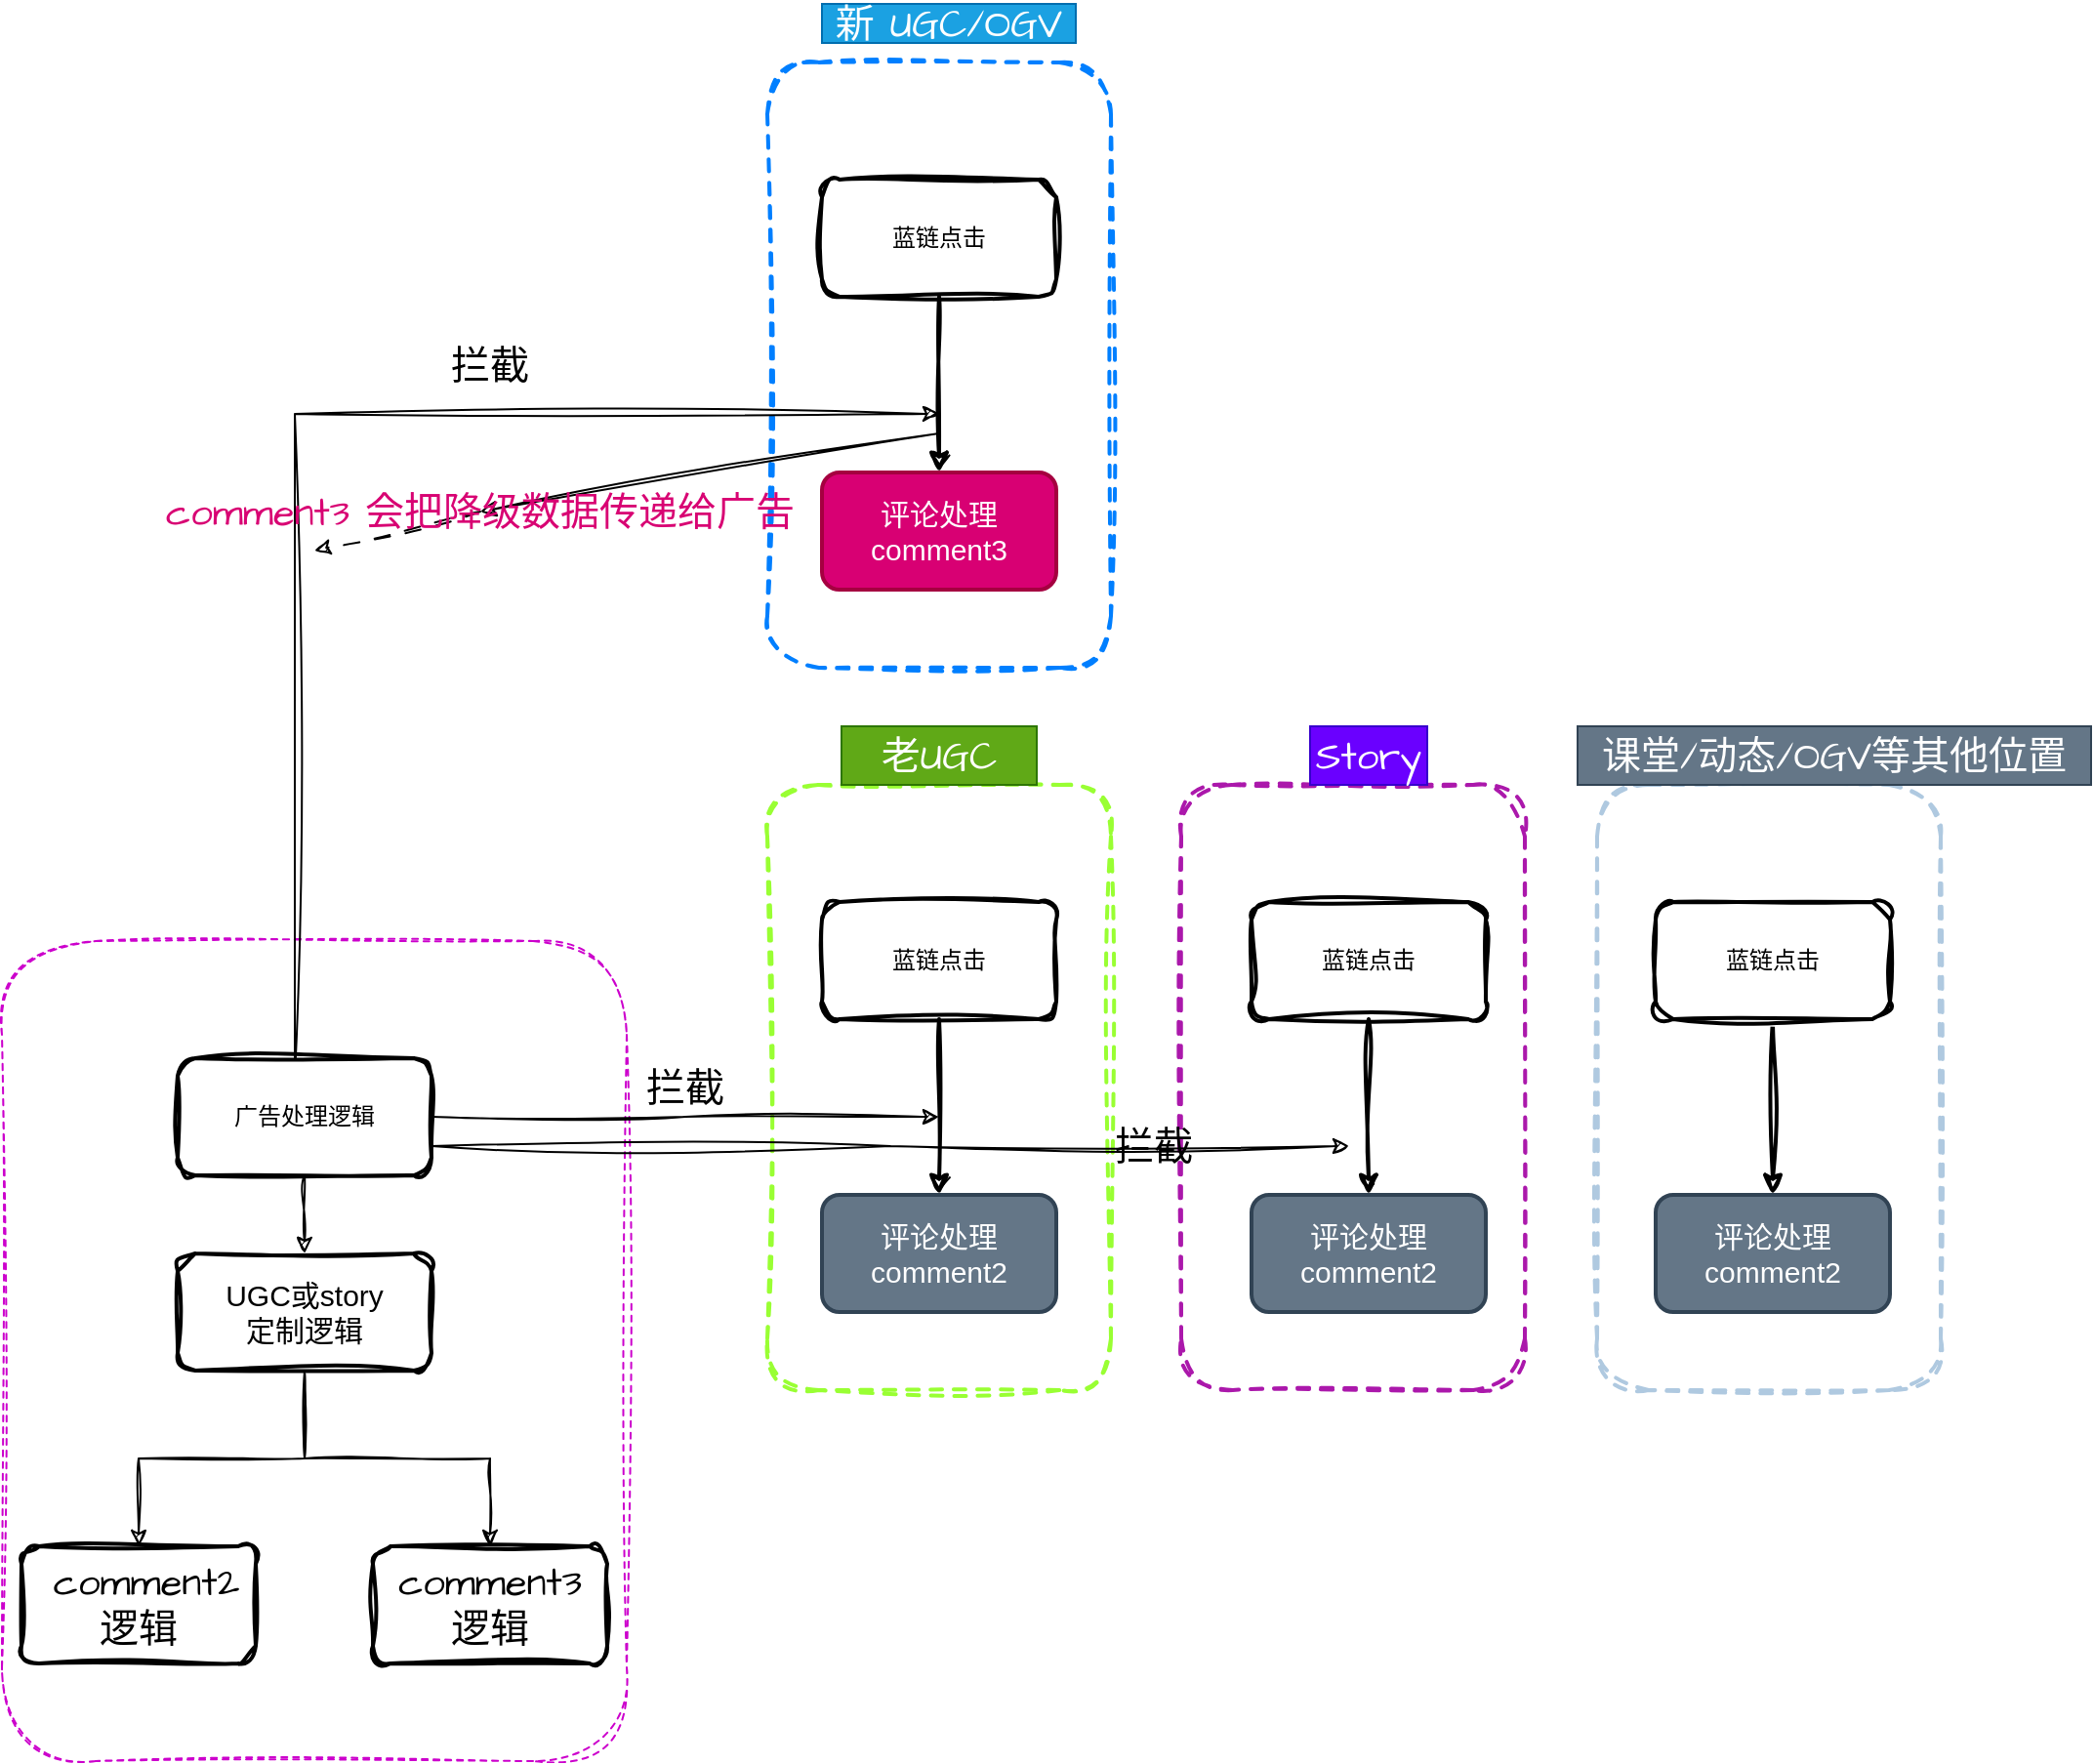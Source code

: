 <mxfile version="21.6.6" type="github">
  <diagram name="第 1 页" id="EJpIy6WwYR829z6PKshJ">
    <mxGraphModel dx="1877" dy="675" grid="1" gridSize="10" guides="1" tooltips="1" connect="1" arrows="1" fold="1" page="1" pageScale="1" pageWidth="827" pageHeight="1169" math="0" shadow="0">
      <root>
        <mxCell id="0" />
        <mxCell id="1" parent="0" />
        <mxCell id="4gePuPY9rPbvEs7QP21I-81" value="" style="rounded=1;whiteSpace=wrap;html=1;sketch=1;hachureGap=4;jiggle=2;curveFitting=1;fontFamily=Architects Daughter;fontSource=https%3A%2F%2Ffonts.googleapis.com%2Fcss%3Ffamily%3DArchitects%2BDaughter;fontSize=20;strokeColor=#CC00CC;dashed=1;" parent="1" vertex="1">
          <mxGeometry x="-690" y="630" width="320" height="420" as="geometry" />
        </mxCell>
        <mxCell id="4gePuPY9rPbvEs7QP21I-58" value="" style="rounded=1;whiteSpace=wrap;html=1;strokeColor=#007FFF;strokeWidth=2;fontFamily=Helvetica;fontSize=12;fontColor=default;fillColor=default;dashed=1;sketch=1;curveFitting=1;jiggle=2;" parent="1" vertex="1">
          <mxGeometry x="-298" y="180" width="176" height="310" as="geometry" />
        </mxCell>
        <mxCell id="4gePuPY9rPbvEs7QP21I-46" value="" style="rounded=1;whiteSpace=wrap;html=1;strokeColor=#AFC9E0;strokeWidth=2;fontFamily=Helvetica;fontSize=12;fontColor=default;fillColor=default;dashed=1;sketch=1;curveFitting=1;jiggle=2;" parent="1" vertex="1">
          <mxGeometry x="127" y="550" width="176" height="310" as="geometry" />
        </mxCell>
        <mxCell id="4gePuPY9rPbvEs7QP21I-45" value="" style="rounded=1;whiteSpace=wrap;html=1;strokeColor=#AB18AB;strokeWidth=2;fontFamily=Helvetica;fontSize=12;fontColor=default;fillColor=default;dashed=1;sketch=1;curveFitting=1;jiggle=2;" parent="1" vertex="1">
          <mxGeometry x="-86" y="550" width="176" height="310" as="geometry" />
        </mxCell>
        <mxCell id="4gePuPY9rPbvEs7QP21I-42" value="" style="rounded=1;whiteSpace=wrap;html=1;strokeColor=#99FF33;strokeWidth=2;fontFamily=Helvetica;fontSize=12;fontColor=default;fillColor=default;dashed=1;sketch=1;curveFitting=1;jiggle=2;" parent="1" vertex="1">
          <mxGeometry x="-298" y="550" width="176" height="310" as="geometry" />
        </mxCell>
        <mxCell id="4gePuPY9rPbvEs7QP21I-33" value="" style="edgeStyle=orthogonalEdgeStyle;shape=connector;rounded=0;orthogonalLoop=1;jettySize=auto;html=1;labelBackgroundColor=default;strokeColor=default;strokeWidth=2;fontFamily=Helvetica;fontSize=12;fontColor=default;endArrow=classic;sketch=1;curveFitting=1;jiggle=2;" parent="1" source="4gePuPY9rPbvEs7QP21I-31" target="4gePuPY9rPbvEs7QP21I-38" edge="1">
          <mxGeometry relative="1" as="geometry">
            <mxPoint x="-210" y="750" as="targetPoint" />
          </mxGeometry>
        </mxCell>
        <mxCell id="4gePuPY9rPbvEs7QP21I-31" value="蓝链点击" style="rounded=1;whiteSpace=wrap;html=1;strokeColor=default;strokeWidth=2;fontFamily=Helvetica;fontSize=12;fontColor=default;fillColor=default;sketch=1;curveFitting=1;jiggle=2;" parent="1" vertex="1">
          <mxGeometry x="-270" y="610" width="120" height="60" as="geometry" />
        </mxCell>
        <mxCell id="4gePuPY9rPbvEs7QP21I-34" value="" style="edgeStyle=orthogonalEdgeStyle;shape=connector;rounded=0;orthogonalLoop=1;jettySize=auto;html=1;labelBackgroundColor=default;strokeColor=default;strokeWidth=2;fontFamily=Helvetica;fontSize=12;fontColor=default;endArrow=classic;sketch=1;curveFitting=1;jiggle=2;entryX=0.5;entryY=0;entryDx=0;entryDy=0;" parent="1" source="4gePuPY9rPbvEs7QP21I-35" target="4gePuPY9rPbvEs7QP21I-39" edge="1">
          <mxGeometry relative="1" as="geometry">
            <mxPoint x="10" y="750" as="targetPoint" />
          </mxGeometry>
        </mxCell>
        <mxCell id="4gePuPY9rPbvEs7QP21I-35" value="蓝链点击" style="rounded=1;whiteSpace=wrap;html=1;strokeColor=default;strokeWidth=2;fontFamily=Helvetica;fontSize=12;fontColor=default;fillColor=default;sketch=1;curveFitting=1;jiggle=2;" parent="1" vertex="1">
          <mxGeometry x="-50" y="610" width="120" height="60" as="geometry" />
        </mxCell>
        <mxCell id="4gePuPY9rPbvEs7QP21I-36" value="" style="edgeStyle=orthogonalEdgeStyle;shape=connector;rounded=0;orthogonalLoop=1;jettySize=auto;html=1;labelBackgroundColor=default;strokeColor=default;strokeWidth=2;fontFamily=Helvetica;fontSize=12;fontColor=default;endArrow=classic;sketch=1;curveFitting=1;jiggle=2;entryX=0.5;entryY=0;entryDx=0;entryDy=0;" parent="1" source="4gePuPY9rPbvEs7QP21I-37" target="4gePuPY9rPbvEs7QP21I-40" edge="1">
          <mxGeometry relative="1" as="geometry">
            <mxPoint x="217" y="750" as="targetPoint" />
          </mxGeometry>
        </mxCell>
        <mxCell id="4gePuPY9rPbvEs7QP21I-37" value="蓝链点击" style="rounded=1;whiteSpace=wrap;html=1;strokeColor=default;strokeWidth=2;fontFamily=Helvetica;fontSize=12;fontColor=default;fillColor=default;sketch=1;curveFitting=1;jiggle=2;" parent="1" vertex="1">
          <mxGeometry x="157" y="610" width="120" height="60" as="geometry" />
        </mxCell>
        <mxCell id="4gePuPY9rPbvEs7QP21I-38" value="&lt;font style=&quot;font-size: 15px;&quot;&gt;评论处理&lt;br&gt;comment2&lt;/font&gt;" style="rounded=1;whiteSpace=wrap;html=1;strokeColor=#314354;strokeWidth=2;fontFamily=Helvetica;fontSize=12;fontColor=#ffffff;fillColor=#647687;" parent="1" vertex="1">
          <mxGeometry x="-270" y="760" width="120" height="60" as="geometry" />
        </mxCell>
        <mxCell id="4gePuPY9rPbvEs7QP21I-39" value="&lt;font style=&quot;font-size: 15px;&quot;&gt;评论处理&lt;br&gt;comment2&lt;/font&gt;" style="rounded=1;whiteSpace=wrap;html=1;strokeColor=#314354;strokeWidth=2;fontFamily=Helvetica;fontSize=12;fontColor=#ffffff;fillColor=#647687;" parent="1" vertex="1">
          <mxGeometry x="-50" y="760" width="120" height="60" as="geometry" />
        </mxCell>
        <mxCell id="4gePuPY9rPbvEs7QP21I-40" value="&lt;font style=&quot;font-size: 15px;&quot;&gt;评论处理&lt;br&gt;comment2&lt;/font&gt;" style="rounded=1;whiteSpace=wrap;html=1;strokeColor=#314354;strokeWidth=2;fontFamily=Helvetica;fontSize=12;fontColor=#ffffff;fillColor=#647687;" parent="1" vertex="1">
          <mxGeometry x="157" y="760" width="120" height="60" as="geometry" />
        </mxCell>
        <mxCell id="4gePuPY9rPbvEs7QP21I-50" style="edgeStyle=orthogonalEdgeStyle;rounded=0;sketch=1;hachureGap=4;jiggle=2;curveFitting=1;orthogonalLoop=1;jettySize=auto;html=1;fontFamily=Architects Daughter;fontSource=https%3A%2F%2Ffonts.googleapis.com%2Fcss%3Ffamily%3DArchitects%2BDaughter;fontSize=16;" parent="1" source="4gePuPY9rPbvEs7QP21I-41" edge="1">
          <mxGeometry relative="1" as="geometry">
            <mxPoint x="-210" y="720" as="targetPoint" />
          </mxGeometry>
        </mxCell>
        <mxCell id="4gePuPY9rPbvEs7QP21I-52" style="edgeStyle=orthogonalEdgeStyle;rounded=0;sketch=1;hachureGap=4;jiggle=2;curveFitting=1;orthogonalLoop=1;jettySize=auto;html=1;fontFamily=Architects Daughter;fontSource=https%3A%2F%2Ffonts.googleapis.com%2Fcss%3Ffamily%3DArchitects%2BDaughter;fontSize=16;exitX=1;exitY=0.75;exitDx=0;exitDy=0;" parent="1" source="4gePuPY9rPbvEs7QP21I-41" edge="1">
          <mxGeometry relative="1" as="geometry">
            <mxPoint y="735" as="targetPoint" />
            <mxPoint x="-440" y="770" as="sourcePoint" />
          </mxGeometry>
        </mxCell>
        <mxCell id="4gePuPY9rPbvEs7QP21I-69" style="edgeStyle=orthogonalEdgeStyle;rounded=0;sketch=1;hachureGap=4;jiggle=2;curveFitting=1;orthogonalLoop=1;jettySize=auto;html=1;fontFamily=Architects Daughter;fontSource=https%3A%2F%2Ffonts.googleapis.com%2Fcss%3Ffamily%3DArchitects%2BDaughter;fontSize=16;exitX=0.5;exitY=0;exitDx=0;exitDy=0;" parent="1" edge="1">
          <mxGeometry relative="1" as="geometry">
            <mxPoint x="-210" y="360" as="targetPoint" />
            <mxPoint x="-560" y="700" as="sourcePoint" />
            <Array as="points">
              <mxPoint x="-540" y="700" />
              <mxPoint x="-540" y="360" />
            </Array>
          </mxGeometry>
        </mxCell>
        <mxCell id="4gePuPY9rPbvEs7QP21I-93" value="" style="edgeStyle=orthogonalEdgeStyle;rounded=0;sketch=1;hachureGap=4;jiggle=2;curveFitting=1;orthogonalLoop=1;jettySize=auto;html=1;fontFamily=Architects Daughter;fontSource=https%3A%2F%2Ffonts.googleapis.com%2Fcss%3Ffamily%3DArchitects%2BDaughter;fontSize=16;" parent="1" source="4gePuPY9rPbvEs7QP21I-41" target="4gePuPY9rPbvEs7QP21I-86" edge="1">
          <mxGeometry relative="1" as="geometry" />
        </mxCell>
        <mxCell id="4gePuPY9rPbvEs7QP21I-41" value="广告处理逻辑" style="rounded=1;whiteSpace=wrap;html=1;strokeWidth=2;fontFamily=Helvetica;fontSize=12;sketch=1;curveFitting=1;jiggle=2;" parent="1" vertex="1">
          <mxGeometry x="-600" y="690" width="130" height="60" as="geometry" />
        </mxCell>
        <mxCell id="4gePuPY9rPbvEs7QP21I-43" value="老UGC" style="text;html=1;strokeColor=#2D7600;fillColor=#60a917;align=center;verticalAlign=middle;whiteSpace=wrap;rounded=0;fontSize=20;fontFamily=Architects Daughter;fontColor=#ffffff;" parent="1" vertex="1">
          <mxGeometry x="-260" y="520" width="100" height="30" as="geometry" />
        </mxCell>
        <mxCell id="4gePuPY9rPbvEs7QP21I-47" value="Story" style="text;html=1;strokeColor=#3700CC;fillColor=#6a00ff;align=center;verticalAlign=middle;whiteSpace=wrap;rounded=0;fontSize=20;fontFamily=Architects Daughter;fontColor=#ffffff;" parent="1" vertex="1">
          <mxGeometry x="-20" y="520" width="60" height="30" as="geometry" />
        </mxCell>
        <mxCell id="4gePuPY9rPbvEs7QP21I-48" value="课堂/动态/OGV等其他位置" style="text;html=1;strokeColor=#314354;fillColor=#647687;align=center;verticalAlign=middle;whiteSpace=wrap;rounded=0;fontSize=20;fontFamily=Architects Daughter;fontColor=#ffffff;" parent="1" vertex="1">
          <mxGeometry x="117" y="520" width="263" height="30" as="geometry" />
        </mxCell>
        <mxCell id="4gePuPY9rPbvEs7QP21I-56" value="拦截" style="text;html=1;strokeColor=none;fillColor=none;align=center;verticalAlign=middle;whiteSpace=wrap;rounded=0;fontSize=20;fontFamily=Architects Daughter;" parent="1" vertex="1">
          <mxGeometry x="-380" y="690" width="80" height="30" as="geometry" />
        </mxCell>
        <mxCell id="4gePuPY9rPbvEs7QP21I-59" value="" style="edgeStyle=orthogonalEdgeStyle;shape=connector;rounded=0;orthogonalLoop=1;jettySize=auto;html=1;labelBackgroundColor=default;strokeColor=default;strokeWidth=2;fontFamily=Helvetica;fontSize=12;fontColor=default;endArrow=classic;sketch=1;curveFitting=1;jiggle=2;" parent="1" source="4gePuPY9rPbvEs7QP21I-60" target="4gePuPY9rPbvEs7QP21I-61" edge="1">
          <mxGeometry relative="1" as="geometry">
            <mxPoint x="-210" y="380" as="targetPoint" />
          </mxGeometry>
        </mxCell>
        <mxCell id="4gePuPY9rPbvEs7QP21I-60" value="蓝链点击" style="rounded=1;whiteSpace=wrap;html=1;strokeColor=default;strokeWidth=2;fontFamily=Helvetica;fontSize=12;fontColor=default;fillColor=default;sketch=1;curveFitting=1;jiggle=2;" parent="1" vertex="1">
          <mxGeometry x="-270" y="240" width="120" height="60" as="geometry" />
        </mxCell>
        <mxCell id="4gePuPY9rPbvEs7QP21I-61" value="&lt;font style=&quot;font-size: 15px;&quot;&gt;评论处理&lt;br&gt;comment3&lt;/font&gt;" style="rounded=1;whiteSpace=wrap;html=1;strokeColor=#A50040;strokeWidth=2;fontFamily=Helvetica;fontSize=12;fontColor=#ffffff;fillColor=#d80073;" parent="1" vertex="1">
          <mxGeometry x="-270" y="390" width="120" height="60" as="geometry" />
        </mxCell>
        <mxCell id="4gePuPY9rPbvEs7QP21I-62" value="新 UGC/OGV" style="text;html=1;strokeColor=#006EAF;fillColor=#1ba1e2;align=center;verticalAlign=middle;whiteSpace=wrap;rounded=0;fontSize=20;fontFamily=Architects Daughter;fontColor=#ffffff;" parent="1" vertex="1">
          <mxGeometry x="-270" y="150" width="130" height="20" as="geometry" />
        </mxCell>
        <mxCell id="4gePuPY9rPbvEs7QP21I-72" value="拦截" style="text;html=1;strokeColor=none;fillColor=none;align=center;verticalAlign=middle;whiteSpace=wrap;rounded=0;fontSize=20;fontFamily=Architects Daughter;" parent="1" vertex="1">
          <mxGeometry x="-480" y="320" width="80" height="30" as="geometry" />
        </mxCell>
        <mxCell id="4gePuPY9rPbvEs7QP21I-75" value="&amp;nbsp;comment2逻辑" style="whiteSpace=wrap;html=1;rounded=1;strokeWidth=2;sketch=1;curveFitting=1;jiggle=2;hachureGap=4;fontFamily=Architects Daughter;fontSource=https%3A%2F%2Ffonts.googleapis.com%2Fcss%3Ffamily%3DArchitects%2BDaughter;fontSize=20;" parent="1" vertex="1">
          <mxGeometry x="-680" y="940" width="120" height="60" as="geometry" />
        </mxCell>
        <mxCell id="4gePuPY9rPbvEs7QP21I-78" value="comment3 逻辑" style="whiteSpace=wrap;html=1;rounded=1;strokeWidth=2;sketch=1;curveFitting=1;jiggle=2;hachureGap=4;fontFamily=Architects Daughter;fontSource=https%3A%2F%2Ffonts.googleapis.com%2Fcss%3Ffamily%3DArchitects%2BDaughter;fontSize=20;" parent="1" vertex="1">
          <mxGeometry x="-500" y="940" width="120" height="60" as="geometry" />
        </mxCell>
        <mxCell id="4gePuPY9rPbvEs7QP21I-82" value="拦截" style="text;html=1;strokeColor=none;fillColor=none;align=center;verticalAlign=middle;whiteSpace=wrap;rounded=0;fontSize=20;fontFamily=Architects Daughter;" parent="1" vertex="1">
          <mxGeometry x="-140" y="720" width="80" height="30" as="geometry" />
        </mxCell>
        <mxCell id="4gePuPY9rPbvEs7QP21I-87" style="edgeStyle=orthogonalEdgeStyle;rounded=0;sketch=1;hachureGap=4;jiggle=2;curveFitting=1;orthogonalLoop=1;jettySize=auto;html=1;fontFamily=Architects Daughter;fontSource=https%3A%2F%2Ffonts.googleapis.com%2Fcss%3Ffamily%3DArchitects%2BDaughter;fontSize=16;entryX=0.5;entryY=0;entryDx=0;entryDy=0;" parent="1" source="4gePuPY9rPbvEs7QP21I-86" target="4gePuPY9rPbvEs7QP21I-75" edge="1">
          <mxGeometry relative="1" as="geometry" />
        </mxCell>
        <mxCell id="4gePuPY9rPbvEs7QP21I-86" value="&lt;font style=&quot;font-size: 15px;&quot;&gt;UGC或story&lt;br&gt;定制逻辑&lt;/font&gt;" style="rounded=1;whiteSpace=wrap;html=1;strokeWidth=2;fontFamily=Helvetica;fontSize=12;sketch=1;curveFitting=1;jiggle=2;" parent="1" vertex="1">
          <mxGeometry x="-600" y="790" width="130" height="60" as="geometry" />
        </mxCell>
        <mxCell id="4gePuPY9rPbvEs7QP21I-88" style="edgeStyle=orthogonalEdgeStyle;rounded=0;sketch=1;hachureGap=4;jiggle=2;curveFitting=1;orthogonalLoop=1;jettySize=auto;html=1;fontFamily=Architects Daughter;fontSource=https%3A%2F%2Ffonts.googleapis.com%2Fcss%3Ffamily%3DArchitects%2BDaughter;fontSize=16;entryX=0.5;entryY=0;entryDx=0;entryDy=0;exitX=0.5;exitY=1;exitDx=0;exitDy=0;" parent="1" source="4gePuPY9rPbvEs7QP21I-86" target="4gePuPY9rPbvEs7QP21I-78" edge="1">
          <mxGeometry relative="1" as="geometry">
            <mxPoint x="-525" y="850" as="sourcePoint" />
            <mxPoint x="-610" y="950" as="targetPoint" />
          </mxGeometry>
        </mxCell>
        <mxCell id="26pQrDxlQLckMXWPRKtm-2" value="" style="endArrow=classic;html=1;rounded=0;sketch=1;hachureGap=4;jiggle=2;curveFitting=1;fontFamily=Architects Daughter;fontSource=https%3A%2F%2Ffonts.googleapis.com%2Fcss%3Ffamily%3DArchitects%2BDaughter;fontSize=16;dashed=1;dashPattern=8 8;" edge="1" parent="1" source="26pQrDxlQLckMXWPRKtm-1">
          <mxGeometry relative="1" as="geometry">
            <mxPoint x="-210" y="370" as="sourcePoint" />
            <mxPoint x="-530" y="430" as="targetPoint" />
          </mxGeometry>
        </mxCell>
        <mxCell id="26pQrDxlQLckMXWPRKtm-4" value="" style="endArrow=classic;html=1;rounded=0;sketch=1;hachureGap=4;jiggle=2;curveFitting=1;fontFamily=Architects Daughter;fontSource=https%3A%2F%2Ffonts.googleapis.com%2Fcss%3Ffamily%3DArchitects%2BDaughter;fontSize=16;" edge="1" parent="1" target="26pQrDxlQLckMXWPRKtm-1">
          <mxGeometry relative="1" as="geometry">
            <mxPoint x="-210" y="370" as="sourcePoint" />
            <mxPoint x="-530" y="430" as="targetPoint" />
          </mxGeometry>
        </mxCell>
        <mxCell id="26pQrDxlQLckMXWPRKtm-1" value="&lt;font color=&quot;#d80373&quot;&gt;comment3 会把降级数据传递给广告&lt;/font&gt;" style="text;html=1;strokeColor=none;fillColor=none;align=center;verticalAlign=middle;whiteSpace=wrap;rounded=0;fontSize=20;fontFamily=Architects Daughter;" vertex="1" parent="1">
          <mxGeometry x="-620" y="410" width="350" as="geometry" />
        </mxCell>
      </root>
    </mxGraphModel>
  </diagram>
</mxfile>

